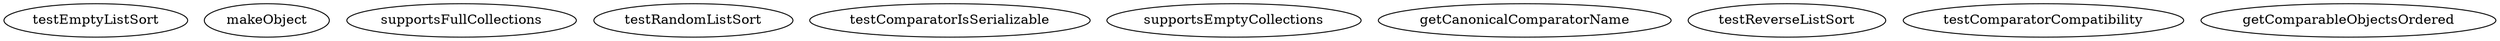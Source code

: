 digraph G {
testEmptyListSort;
makeObject;
supportsFullCollections;
testRandomListSort;
testComparatorIsSerializable;
supportsEmptyCollections;
getCanonicalComparatorName;
testReverseListSort;
testComparatorCompatibility;
getComparableObjectsOrdered;
}